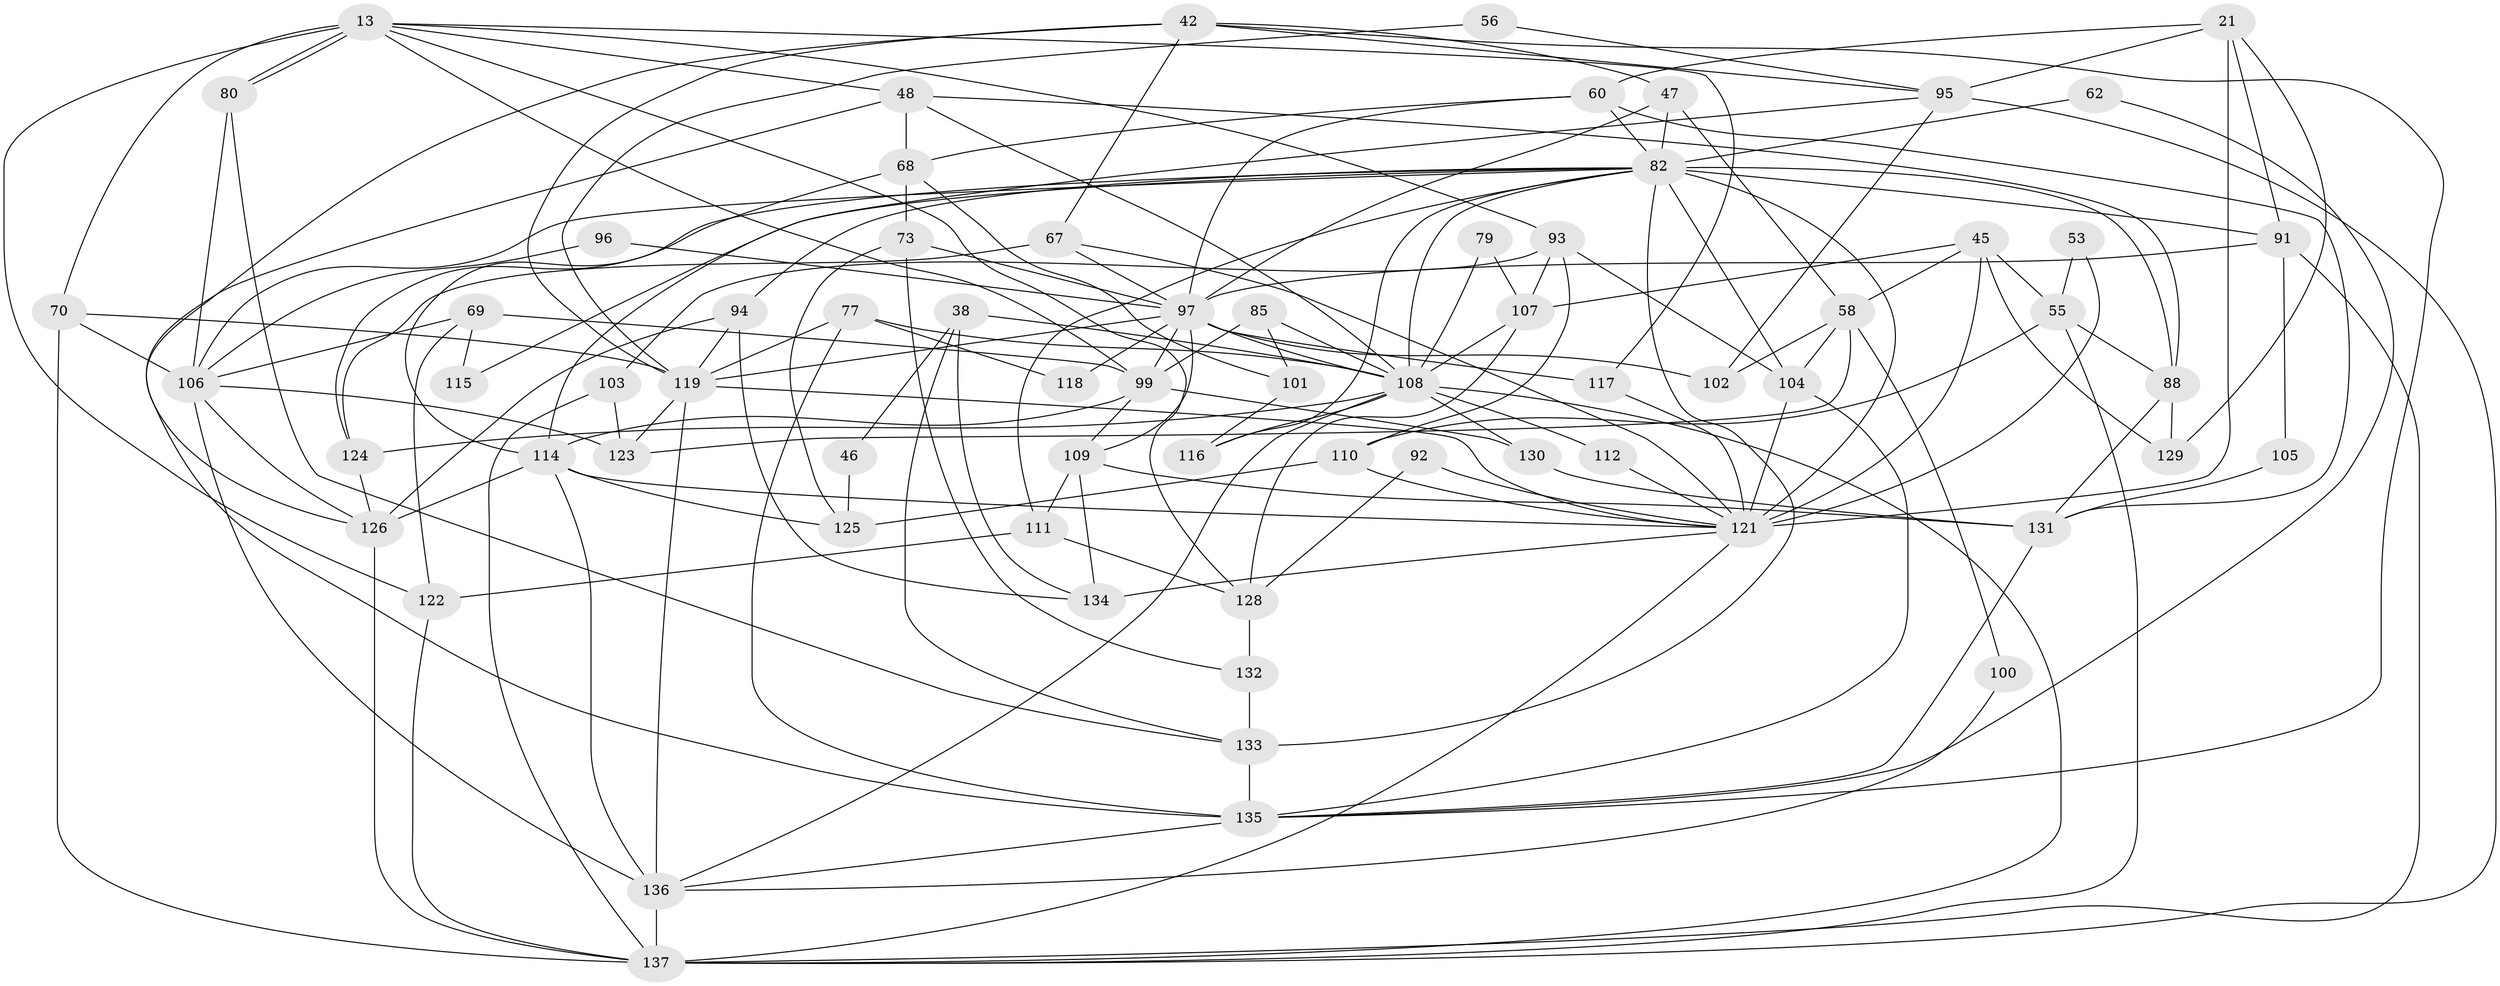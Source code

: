 // original degree distribution, {4: 0.29927007299270075, 3: 0.20437956204379562, 5: 0.2116788321167883, 6: 0.08029197080291971, 2: 0.16058394160583941, 7: 0.021897810218978103, 8: 0.021897810218978103}
// Generated by graph-tools (version 1.1) at 2025/51/03/09/25 04:51:15]
// undirected, 68 vertices, 168 edges
graph export_dot {
graph [start="1"]
  node [color=gray90,style=filled];
  13 [super="+6"];
  21 [super="+8"];
  38;
  42 [super="+27"];
  45;
  46;
  47;
  48;
  53;
  55 [super="+16"];
  56;
  58 [super="+37"];
  60 [super="+24+40"];
  62;
  67;
  68;
  69;
  70 [super="+25"];
  73;
  77 [super="+65"];
  79;
  80;
  82 [super="+50+76"];
  85;
  88 [super="+28+64"];
  91 [super="+43"];
  92;
  93 [super="+57"];
  94;
  95 [super="+35"];
  96;
  97 [super="+11+61+49"];
  99 [super="+59"];
  100;
  101;
  102;
  103;
  104 [super="+44+32"];
  105;
  106 [super="+10+84"];
  107 [super="+18+63"];
  108 [super="+90+87"];
  109 [super="+86"];
  110;
  111 [super="+31"];
  112;
  114 [super="+52+41"];
  115;
  116;
  117;
  118;
  119 [super="+17"];
  121 [super="+22+72+98"];
  122 [super="+74"];
  123;
  124;
  125;
  126 [super="+89"];
  128;
  129;
  130;
  131 [super="+66+36"];
  132 [super="+120"];
  133 [super="+83"];
  134;
  135 [super="+3"];
  136 [super="+9+54"];
  137 [super="+113+127"];
  13 -- 93;
  13 -- 80 [weight=2];
  13 -- 80;
  13 -- 70;
  13 -- 128;
  13 -- 48;
  13 -- 117;
  13 -- 122;
  13 -- 99;
  21 -- 95 [weight=2];
  21 -- 129;
  21 -- 121 [weight=3];
  21 -- 60;
  21 -- 91;
  38 -- 134;
  38 -- 46;
  38 -- 133;
  38 -- 108;
  42 -- 67;
  42 -- 95 [weight=2];
  42 -- 119 [weight=2];
  42 -- 47;
  42 -- 135;
  42 -- 126;
  45 -- 58;
  45 -- 129;
  45 -- 55;
  45 -- 107 [weight=2];
  45 -- 121;
  46 -- 125;
  47 -- 58 [weight=2];
  47 -- 97;
  47 -- 82;
  48 -- 68;
  48 -- 135;
  48 -- 108;
  48 -- 88;
  53 -- 121;
  53 -- 55;
  55 -- 110;
  55 -- 88 [weight=2];
  55 -- 137;
  56 -- 95;
  56 -- 119;
  58 -- 100;
  58 -- 104;
  58 -- 123;
  58 -- 102;
  60 -- 68;
  60 -- 97;
  60 -- 131;
  60 -- 82;
  62 -- 135;
  62 -- 82;
  67 -- 124;
  67 -- 121;
  67 -- 97;
  68 -- 101;
  68 -- 73;
  68 -- 114;
  69 -- 122;
  69 -- 115;
  69 -- 106 [weight=2];
  69 -- 99;
  70 -- 106;
  70 -- 119;
  70 -- 137;
  73 -- 132;
  73 -- 125;
  73 -- 97;
  77 -- 135;
  77 -- 118;
  77 -- 108;
  77 -- 119;
  79 -- 108 [weight=3];
  79 -- 107;
  80 -- 133;
  80 -- 106;
  82 -- 133 [weight=3];
  82 -- 104;
  82 -- 121 [weight=3];
  82 -- 106 [weight=2];
  82 -- 108;
  82 -- 111 [weight=2];
  82 -- 124;
  82 -- 115;
  82 -- 116;
  82 -- 94;
  82 -- 88;
  82 -- 91;
  85 -- 99;
  85 -- 101;
  85 -- 108 [weight=2];
  88 -- 129;
  88 -- 131 [weight=2];
  91 -- 105;
  91 -- 97;
  91 -- 137;
  92 -- 128;
  92 -- 121;
  93 -- 104;
  93 -- 107;
  93 -- 110;
  93 -- 103;
  94 -- 134;
  94 -- 126;
  94 -- 119;
  95 -- 102;
  95 -- 114;
  95 -- 137;
  96 -- 97;
  96 -- 106;
  97 -- 108 [weight=2];
  97 -- 118;
  97 -- 119;
  97 -- 99 [weight=3];
  97 -- 102;
  97 -- 109;
  97 -- 117;
  99 -- 130;
  99 -- 109;
  99 -- 114 [weight=2];
  100 -- 136;
  101 -- 116;
  103 -- 123;
  103 -- 137;
  104 -- 135;
  104 -- 121;
  105 -- 131;
  106 -- 136 [weight=2];
  106 -- 123;
  106 -- 126;
  107 -- 108;
  107 -- 128;
  108 -- 130;
  108 -- 124;
  108 -- 112;
  108 -- 116;
  108 -- 136;
  108 -- 137;
  109 -- 111 [weight=2];
  109 -- 134 [weight=2];
  109 -- 131;
  110 -- 125;
  110 -- 121;
  111 -- 128;
  111 -- 122 [weight=2];
  112 -- 121;
  114 -- 136;
  114 -- 121 [weight=3];
  114 -- 125;
  114 -- 126 [weight=2];
  117 -- 121;
  119 -- 123;
  119 -- 136;
  119 -- 121;
  121 -- 134;
  121 -- 137;
  122 -- 137;
  124 -- 126;
  126 -- 137 [weight=2];
  128 -- 132;
  130 -- 131;
  131 -- 135;
  132 -- 133 [weight=2];
  133 -- 135;
  135 -- 136 [weight=2];
  136 -- 137 [weight=3];
}
